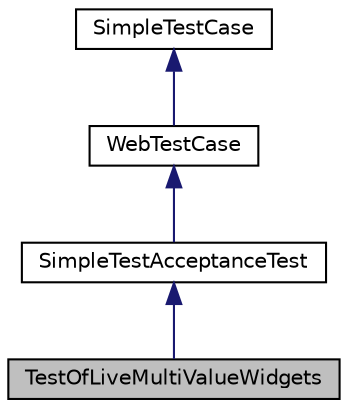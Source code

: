 digraph "TestOfLiveMultiValueWidgets"
{
  edge [fontname="Helvetica",fontsize="10",labelfontname="Helvetica",labelfontsize="10"];
  node [fontname="Helvetica",fontsize="10",shape=record];
  Node1 [label="TestOfLiveMultiValueWidgets",height=0.2,width=0.4,color="black", fillcolor="grey75", style="filled" fontcolor="black"];
  Node2 -> Node1 [dir="back",color="midnightblue",fontsize="10",style="solid",fontname="Helvetica"];
  Node2 [label="SimpleTestAcceptanceTest",height=0.2,width=0.4,color="black", fillcolor="white", style="filled",URL="$class_simple_test_acceptance_test.html"];
  Node3 -> Node2 [dir="back",color="midnightblue",fontsize="10",style="solid",fontname="Helvetica"];
  Node3 [label="WebTestCase",height=0.2,width=0.4,color="black", fillcolor="white", style="filled",URL="$class_web_test_case.html"];
  Node4 -> Node3 [dir="back",color="midnightblue",fontsize="10",style="solid",fontname="Helvetica"];
  Node4 [label="SimpleTestCase",height=0.2,width=0.4,color="black", fillcolor="white", style="filled",URL="$class_simple_test_case.html"];
}
